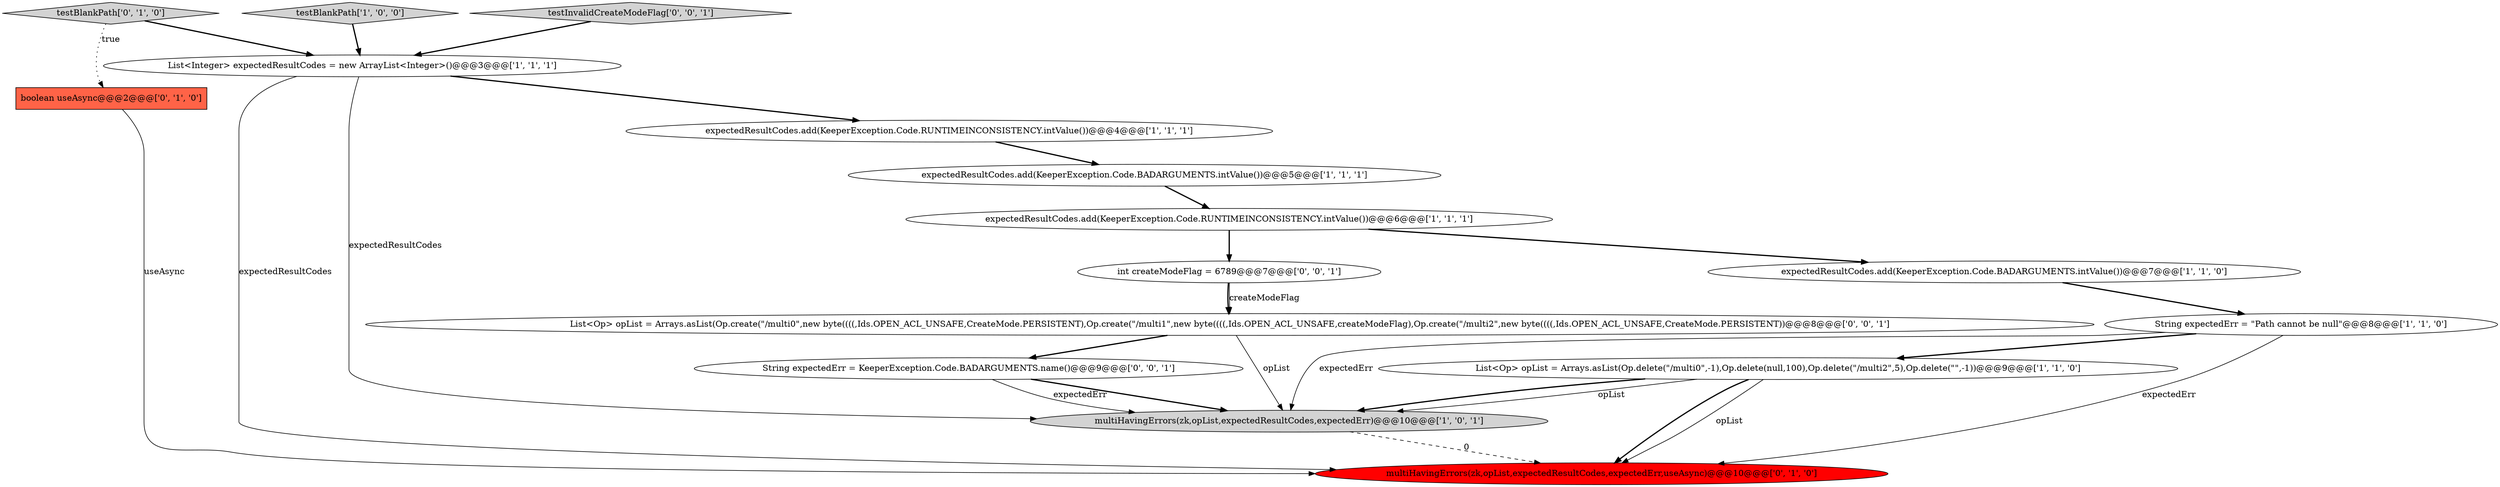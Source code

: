 digraph {
11 [style = filled, label = "multiHavingErrors(zk,opList,expectedResultCodes,expectedErr,useAsync)@@@10@@@['0', '1', '0']", fillcolor = red, shape = ellipse image = "AAA1AAABBB2BBB"];
2 [style = filled, label = "expectedResultCodes.add(KeeperException.Code.BADARGUMENTS.intValue())@@@5@@@['1', '1', '1']", fillcolor = white, shape = ellipse image = "AAA0AAABBB1BBB"];
9 [style = filled, label = "testBlankPath['0', '1', '0']", fillcolor = lightgray, shape = diamond image = "AAA0AAABBB2BBB"];
10 [style = filled, label = "boolean useAsync@@@2@@@['0', '1', '0']", fillcolor = tomato, shape = box image = "AAA1AAABBB2BBB"];
8 [style = filled, label = "expectedResultCodes.add(KeeperException.Code.RUNTIMEINCONSISTENCY.intValue())@@@4@@@['1', '1', '1']", fillcolor = white, shape = ellipse image = "AAA0AAABBB1BBB"];
5 [style = filled, label = "testBlankPath['1', '0', '0']", fillcolor = lightgray, shape = diamond image = "AAA0AAABBB1BBB"];
6 [style = filled, label = "expectedResultCodes.add(KeeperException.Code.RUNTIMEINCONSISTENCY.intValue())@@@6@@@['1', '1', '1']", fillcolor = white, shape = ellipse image = "AAA0AAABBB1BBB"];
3 [style = filled, label = "String expectedErr = \"Path cannot be null\"@@@8@@@['1', '1', '0']", fillcolor = white, shape = ellipse image = "AAA0AAABBB1BBB"];
12 [style = filled, label = "int createModeFlag = 6789@@@7@@@['0', '0', '1']", fillcolor = white, shape = ellipse image = "AAA0AAABBB3BBB"];
14 [style = filled, label = "List<Op> opList = Arrays.asList(Op.create(\"/multi0\",new byte((((,Ids.OPEN_ACL_UNSAFE,CreateMode.PERSISTENT),Op.create(\"/multi1\",new byte((((,Ids.OPEN_ACL_UNSAFE,createModeFlag),Op.create(\"/multi2\",new byte((((,Ids.OPEN_ACL_UNSAFE,CreateMode.PERSISTENT))@@@8@@@['0', '0', '1']", fillcolor = white, shape = ellipse image = "AAA0AAABBB3BBB"];
4 [style = filled, label = "multiHavingErrors(zk,opList,expectedResultCodes,expectedErr)@@@10@@@['1', '0', '1']", fillcolor = lightgray, shape = ellipse image = "AAA0AAABBB1BBB"];
7 [style = filled, label = "expectedResultCodes.add(KeeperException.Code.BADARGUMENTS.intValue())@@@7@@@['1', '1', '0']", fillcolor = white, shape = ellipse image = "AAA0AAABBB1BBB"];
0 [style = filled, label = "List<Op> opList = Arrays.asList(Op.delete(\"/multi0\",-1),Op.delete(null,100),Op.delete(\"/multi2\",5),Op.delete(\"\",-1))@@@9@@@['1', '1', '0']", fillcolor = white, shape = ellipse image = "AAA0AAABBB1BBB"];
13 [style = filled, label = "testInvalidCreateModeFlag['0', '0', '1']", fillcolor = lightgray, shape = diamond image = "AAA0AAABBB3BBB"];
15 [style = filled, label = "String expectedErr = KeeperException.Code.BADARGUMENTS.name()@@@9@@@['0', '0', '1']", fillcolor = white, shape = ellipse image = "AAA0AAABBB3BBB"];
1 [style = filled, label = "List<Integer> expectedResultCodes = new ArrayList<Integer>()@@@3@@@['1', '1', '1']", fillcolor = white, shape = ellipse image = "AAA0AAABBB1BBB"];
1->8 [style = bold, label=""];
10->11 [style = solid, label="useAsync"];
2->6 [style = bold, label=""];
14->4 [style = solid, label="opList"];
12->14 [style = solid, label="createModeFlag"];
0->11 [style = bold, label=""];
1->11 [style = solid, label="expectedResultCodes"];
0->4 [style = solid, label="opList"];
7->3 [style = bold, label=""];
3->0 [style = bold, label=""];
3->11 [style = solid, label="expectedErr"];
13->1 [style = bold, label=""];
5->1 [style = bold, label=""];
8->2 [style = bold, label=""];
0->4 [style = bold, label=""];
15->4 [style = bold, label=""];
12->14 [style = bold, label=""];
15->4 [style = solid, label="expectedErr"];
14->15 [style = bold, label=""];
0->11 [style = solid, label="opList"];
4->11 [style = dashed, label="0"];
6->7 [style = bold, label=""];
9->1 [style = bold, label=""];
9->10 [style = dotted, label="true"];
1->4 [style = solid, label="expectedResultCodes"];
3->4 [style = solid, label="expectedErr"];
6->12 [style = bold, label=""];
}
